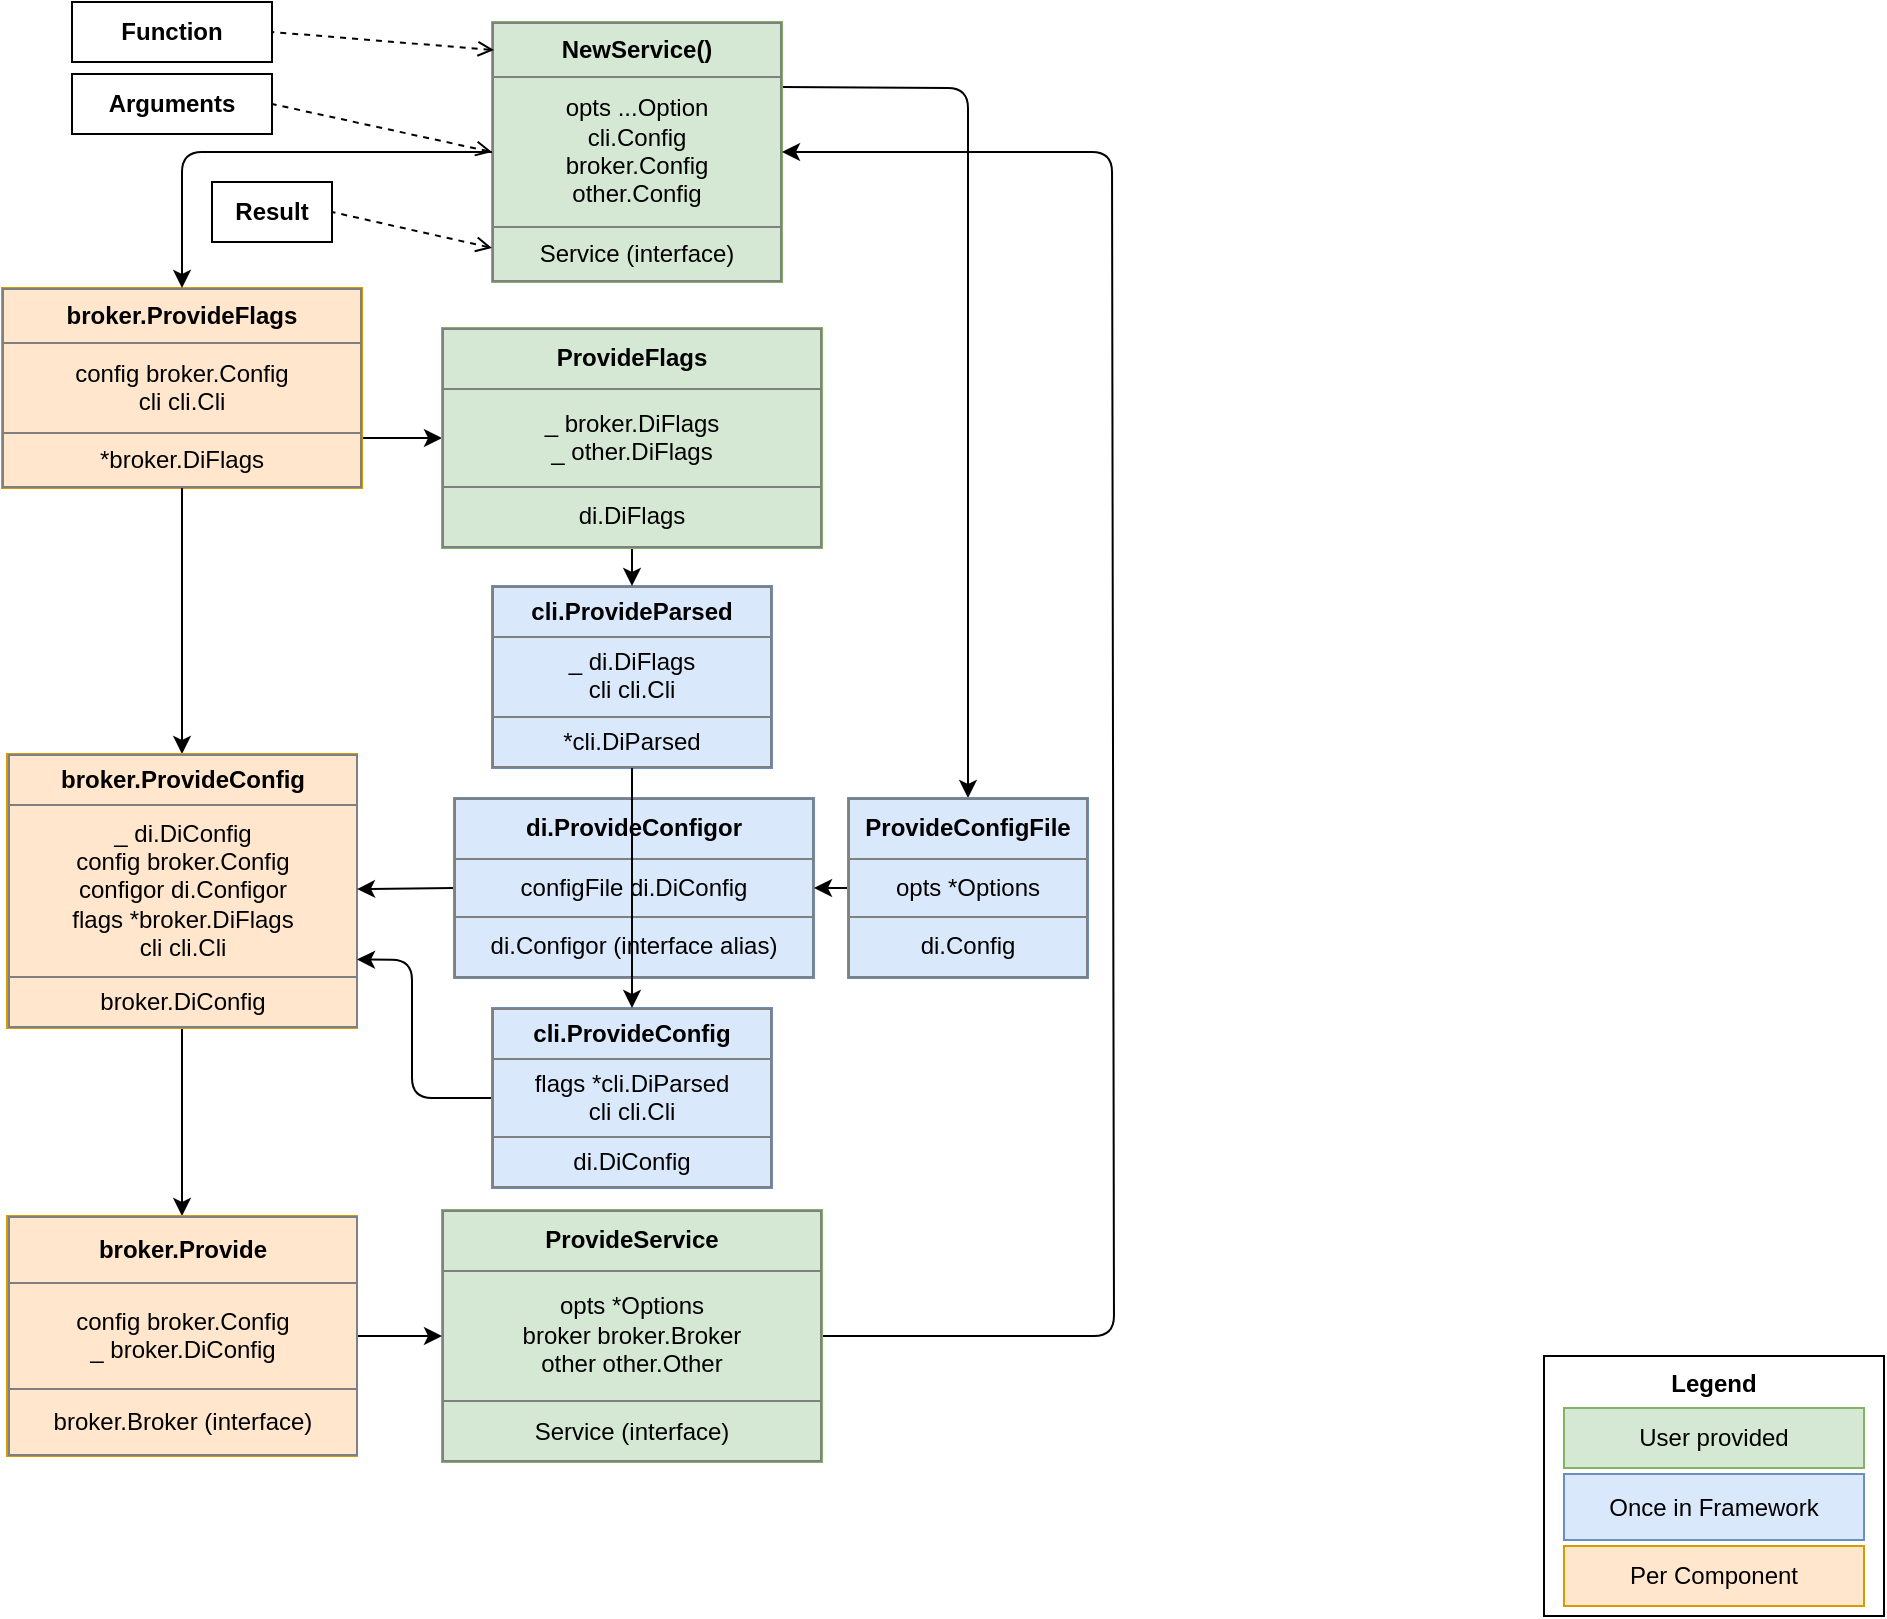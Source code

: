 <mxfile version="20.4.1" type="embed">
    <diagram id="vMnfY-2Tbw0DXYRR_aYp" name="Seite-1">
        <mxGraphModel dx="957" dy="1309" grid="1" gridSize="10" guides="1" tooltips="1" connect="1" arrows="1" fold="1" page="1" pageScale="1" pageWidth="1169" pageHeight="827" math="0" shadow="0">
            <root>
                <mxCell id="0"/>
                <mxCell id="1" parent="0"/>
                <mxCell id="122" style="edgeStyle=none;html=1;exitX=1;exitY=0.25;exitDx=0;exitDy=0;entryX=0.5;entryY=0;entryDx=0;entryDy=0;" parent="1" source="4" target="120" edge="1">
                    <mxGeometry relative="1" as="geometry">
                        <Array as="points">
                            <mxPoint x="708" y="-767"/>
                        </Array>
                    </mxGeometry>
                </mxCell>
                <mxCell id="145" style="edgeStyle=none;html=1;exitX=0;exitY=0.5;exitDx=0;exitDy=0;entryX=1;entryY=0.5;entryDx=0;entryDy=0;startArrow=open;startFill=0;endArrow=none;endFill=0;dashed=1;" parent="1" source="4" target="144" edge="1">
                    <mxGeometry relative="1" as="geometry"/>
                </mxCell>
                <mxCell id="4" value="&lt;table border=&quot;1&quot; width=&quot;100%&quot; height=&quot;100%&quot; cellpadding=&quot;4&quot; style=&quot;width: 100%; height: 100%; border-collapse: collapse;&quot;&gt;&lt;tbody&gt;&lt;tr&gt;&lt;th align=&quot;center&quot;&gt;&lt;b&gt;NewService()&lt;/b&gt;&lt;/th&gt;&lt;/tr&gt;&lt;tr&gt;&lt;td align=&quot;center&quot;&gt;opts ...Option&lt;br&gt;cli.Config&lt;br&gt;broker.Config&lt;br&gt;other.Config&lt;br&gt;&lt;/td&gt;&lt;/tr&gt;&lt;tr&gt;&lt;td style=&quot;text-align: center;&quot;&gt;Service (interface)&lt;/td&gt;&lt;/tr&gt;&lt;/tbody&gt;&lt;/table&gt;" style="text;html=1;strokeColor=#82b366;fillColor=#d5e8d4;overflow=fill;" parent="1" vertex="1">
                    <mxGeometry x="470" y="-800" width="145" height="130" as="geometry"/>
                </mxCell>
                <mxCell id="6" value="&lt;table border=&quot;1&quot; width=&quot;100%&quot; height=&quot;100%&quot; cellpadding=&quot;4&quot; style=&quot;width: 100%; height: 100%; border-collapse: collapse;&quot;&gt;&lt;tbody&gt;&lt;tr&gt;&lt;th align=&quot;center&quot;&gt;cli.ProvideParsed&lt;/th&gt;&lt;/tr&gt;&lt;tr&gt;&lt;td align=&quot;center&quot;&gt;_ di.DiFlags&lt;br&gt;cli cli.Cli&lt;br&gt;&lt;/td&gt;&lt;/tr&gt;&lt;tr&gt;&lt;td align=&quot;center&quot;&gt;*cli.DiParsed&lt;br&gt;&lt;/td&gt;&lt;/tr&gt;&lt;/tbody&gt;&lt;/table&gt;" style="text;html=1;strokeColor=#6c8ebf;fillColor=#dae8fc;overflow=fill;" parent="1" vertex="1">
                    <mxGeometry x="470" y="-518" width="140" height="91" as="geometry"/>
                </mxCell>
                <mxCell id="100" style="edgeStyle=none;html=1;exitX=1;exitY=0.5;exitDx=0;exitDy=0;" parent="1" source="8" target="4" edge="1">
                    <mxGeometry relative="1" as="geometry">
                        <mxPoint x="626" y="-691.97" as="targetPoint"/>
                        <Array as="points">
                            <mxPoint x="781" y="-143"/>
                            <mxPoint x="780" y="-735"/>
                        </Array>
                        <mxPoint x="646" y="-143" as="sourcePoint"/>
                    </mxGeometry>
                </mxCell>
                <mxCell id="8" value="&lt;table border=&quot;1&quot; width=&quot;100%&quot; height=&quot;100%&quot; cellpadding=&quot;4&quot; style=&quot;width: 100%; height: 100%; border-collapse: collapse;&quot;&gt;&lt;tbody&gt;&lt;tr&gt;&lt;th align=&quot;center&quot;&gt;ProvideService&lt;/th&gt;&lt;/tr&gt;&lt;tr&gt;&lt;td align=&quot;center&quot;&gt;opts *Options&lt;br&gt;broker broker.Broker&lt;br&gt;other other.Other&lt;br&gt;&lt;/td&gt;&lt;/tr&gt;&lt;tr&gt;&lt;td align=&quot;center&quot;&gt;Service (interface)&lt;br&gt;&lt;/td&gt;&lt;/tr&gt;&lt;/tbody&gt;&lt;/table&gt;" style="text;html=1;strokeColor=#82b366;fillColor=#d5e8d4;overflow=fill;" parent="1" vertex="1">
                    <mxGeometry x="445" y="-206" width="190" height="126" as="geometry"/>
                </mxCell>
                <mxCell id="93" style="edgeStyle=none;html=1;exitX=1;exitY=0.75;exitDx=0;exitDy=0;entryX=0;entryY=0.5;entryDx=0;entryDy=0;" parent="1" source="24" target="31" edge="1">
                    <mxGeometry relative="1" as="geometry"/>
                </mxCell>
                <mxCell id="24" value="&lt;table border=&quot;1&quot; width=&quot;100%&quot; height=&quot;100%&quot; cellpadding=&quot;4&quot; style=&quot;width: 100%; height: 100%; border-collapse: collapse;&quot;&gt;&lt;tbody&gt;&lt;tr&gt;&lt;th align=&quot;center&quot;&gt;broker.ProvideFlags&lt;/th&gt;&lt;/tr&gt;&lt;tr&gt;&lt;td align=&quot;center&quot;&gt;config broker.Config&lt;br&gt;cli cli.Cli&lt;/td&gt;&lt;/tr&gt;&lt;tr&gt;&lt;td align=&quot;center&quot;&gt;*broker.DiFlags&lt;br&gt;&lt;/td&gt;&lt;/tr&gt;&lt;/tbody&gt;&lt;/table&gt;" style="text;html=1;strokeColor=#d79b00;fillColor=#ffe6cc;overflow=fill;" parent="1" vertex="1">
                    <mxGeometry x="225" y="-667" width="180" height="100" as="geometry"/>
                </mxCell>
                <mxCell id="60" style="edgeStyle=none;html=1;exitX=0.5;exitY=1;exitDx=0;exitDy=0;startArrow=none;startFill=0;endArrow=classic;endFill=1;" parent="1" source="31" target="6" edge="1">
                    <mxGeometry relative="1" as="geometry"/>
                </mxCell>
                <mxCell id="31" value="&lt;table border=&quot;1&quot; width=&quot;100%&quot; height=&quot;100%&quot; cellpadding=&quot;4&quot; style=&quot;width: 100%; height: 100%; border-collapse: collapse;&quot;&gt;&lt;tbody&gt;&lt;tr&gt;&lt;th align=&quot;center&quot;&gt;ProvideFlags&lt;/th&gt;&lt;/tr&gt;&lt;tr&gt;&lt;td align=&quot;center&quot;&gt;_ broker.DiFlags&lt;br&gt;_ other.DiFlags&lt;/td&gt;&lt;/tr&gt;&lt;tr&gt;&lt;td align=&quot;center&quot;&gt;di.DiFlags&lt;br&gt;&lt;/td&gt;&lt;/tr&gt;&lt;/tbody&gt;&lt;/table&gt;" style="text;html=1;strokeColor=#82b366;fillColor=#d5e8d4;overflow=fill;" parent="1" vertex="1">
                    <mxGeometry x="445" y="-647" width="190" height="110" as="geometry"/>
                </mxCell>
                <mxCell id="114" style="edgeStyle=none;html=1;exitX=0.5;exitY=0;exitDx=0;exitDy=0;entryX=0.5;entryY=1;entryDx=0;entryDy=0;startArrow=classic;startFill=1;endArrow=none;endFill=0;" parent="1" source="42" target="24" edge="1">
                    <mxGeometry relative="1" as="geometry"/>
                </mxCell>
                <mxCell id="127" style="edgeStyle=none;html=1;exitX=0.5;exitY=1;exitDx=0;exitDy=0;" parent="1" source="42" target="102" edge="1">
                    <mxGeometry relative="1" as="geometry"/>
                </mxCell>
                <mxCell id="42" value="&lt;table border=&quot;1&quot; width=&quot;100%&quot; height=&quot;100%&quot; cellpadding=&quot;4&quot; style=&quot;width: 100%; height: 100%; border-collapse: collapse;&quot;&gt;&lt;tbody&gt;&lt;tr&gt;&lt;th align=&quot;center&quot;&gt;broker.ProvideConfig&lt;/th&gt;&lt;/tr&gt;&lt;tr&gt;&lt;td align=&quot;center&quot;&gt;_ di.DiConfig&lt;br&gt;config broker.Config&lt;br&gt;configor di.Configor&lt;br&gt;flags *broker.DiFlags&lt;br&gt;cli cli.Cli&lt;/td&gt;&lt;/tr&gt;&lt;tr&gt;&lt;td align=&quot;center&quot;&gt;broker.DiConfig&lt;br&gt;&lt;/td&gt;&lt;/tr&gt;&lt;/tbody&gt;&lt;/table&gt;" style="text;html=1;strokeColor=#d79b00;fillColor=#ffe6cc;overflow=fill;" parent="1" vertex="1">
                    <mxGeometry x="227.5" y="-434" width="175" height="137" as="geometry"/>
                </mxCell>
                <mxCell id="125" style="edgeStyle=none;html=1;exitX=0;exitY=0.5;exitDx=0;exitDy=0;" parent="1" source="78" target="42" edge="1">
                    <mxGeometry relative="1" as="geometry"/>
                </mxCell>
                <mxCell id="78" value="&lt;table border=&quot;1&quot; width=&quot;100%&quot; height=&quot;100%&quot; cellpadding=&quot;4&quot; style=&quot;width: 100%; height: 100%; border-collapse: collapse;&quot;&gt;&lt;tbody&gt;&lt;tr&gt;&lt;th align=&quot;center&quot;&gt;di.ProvideConfigor&lt;/th&gt;&lt;/tr&gt;&lt;tr&gt;&lt;td align=&quot;center&quot;&gt;configFile di.DiConfig&lt;br&gt;&lt;/td&gt;&lt;/tr&gt;&lt;tr&gt;&lt;td align=&quot;center&quot;&gt;di.Configor (interface alias)&lt;/td&gt;&lt;/tr&gt;&lt;/tbody&gt;&lt;/table&gt;" style="text;html=1;strokeColor=#6c8ebf;fillColor=#dae8fc;overflow=fill;" parent="1" vertex="1">
                    <mxGeometry x="451" y="-412" width="180" height="90" as="geometry"/>
                </mxCell>
                <mxCell id="86" style="edgeStyle=none;html=1;exitX=0;exitY=0.5;exitDx=0;exitDy=0;entryX=0.5;entryY=0;entryDx=0;entryDy=0;" parent="1" source="4" target="24" edge="1">
                    <mxGeometry relative="1" as="geometry">
                        <mxPoint x="315" y="-715" as="sourcePoint"/>
                        <Array as="points">
                            <mxPoint x="315" y="-735"/>
                        </Array>
                    </mxGeometry>
                </mxCell>
                <mxCell id="104" style="edgeStyle=none;html=1;exitX=1;exitY=0.5;exitDx=0;exitDy=0;entryX=0;entryY=0.5;entryDx=0;entryDy=0;" parent="1" source="102" target="8" edge="1">
                    <mxGeometry relative="1" as="geometry"/>
                </mxCell>
                <mxCell id="102" value="&lt;table border=&quot;1&quot; width=&quot;100%&quot; height=&quot;100%&quot; cellpadding=&quot;4&quot; style=&quot;width: 100%; height: 100%; border-collapse: collapse;&quot;&gt;&lt;tbody&gt;&lt;tr&gt;&lt;th align=&quot;center&quot;&gt;broker.Provide&lt;/th&gt;&lt;/tr&gt;&lt;tr&gt;&lt;td align=&quot;center&quot;&gt;config broker.Config&lt;br&gt;_ broker.DiConfig&lt;br&gt;&lt;/td&gt;&lt;/tr&gt;&lt;tr&gt;&lt;td align=&quot;center&quot;&gt;broker.Broker (interface)&lt;br&gt;&lt;/td&gt;&lt;/tr&gt;&lt;/tbody&gt;&lt;/table&gt;" style="text;html=1;strokeColor=#d79b00;fillColor=#ffe6cc;overflow=fill;" parent="1" vertex="1">
                    <mxGeometry x="227.5" y="-203" width="175" height="120" as="geometry"/>
                </mxCell>
                <mxCell id="123" style="edgeStyle=none;html=1;exitX=0;exitY=0.5;exitDx=0;exitDy=0;entryX=1;entryY=0.75;entryDx=0;entryDy=0;" parent="1" source="115" target="42" edge="1">
                    <mxGeometry relative="1" as="geometry">
                        <mxPoint x="410" y="-200" as="targetPoint"/>
                        <Array as="points">
                            <mxPoint x="430" y="-262"/>
                            <mxPoint x="430" y="-331"/>
                        </Array>
                    </mxGeometry>
                </mxCell>
                <mxCell id="115" value="&lt;table border=&quot;1&quot; width=&quot;100%&quot; height=&quot;100%&quot; cellpadding=&quot;4&quot; style=&quot;width: 100%; height: 100%; border-collapse: collapse;&quot;&gt;&lt;tbody&gt;&lt;tr&gt;&lt;th align=&quot;center&quot;&gt;cli.ProvideConfig&lt;/th&gt;&lt;/tr&gt;&lt;tr&gt;&lt;td align=&quot;center&quot;&gt;flags *cli.DiParsed&lt;br&gt;cli cli.Cli&lt;br&gt;&lt;/td&gt;&lt;/tr&gt;&lt;tr&gt;&lt;td align=&quot;center&quot;&gt;di.DiConfig&lt;br&gt;&lt;/td&gt;&lt;/tr&gt;&lt;/tbody&gt;&lt;/table&gt;" style="text;html=1;strokeColor=#6c8ebf;fillColor=#dae8fc;overflow=fill;" parent="1" vertex="1">
                    <mxGeometry x="470" y="-307" width="140" height="90" as="geometry"/>
                </mxCell>
                <mxCell id="126" style="edgeStyle=none;html=1;exitX=0;exitY=0.5;exitDx=0;exitDy=0;entryX=1;entryY=0.5;entryDx=0;entryDy=0;" parent="1" source="120" target="78" edge="1">
                    <mxGeometry relative="1" as="geometry"/>
                </mxCell>
                <mxCell id="120" value="&lt;table border=&quot;1&quot; width=&quot;100%&quot; height=&quot;100%&quot; cellpadding=&quot;4&quot; style=&quot;width: 100%; height: 100%; border-collapse: collapse;&quot;&gt;&lt;tbody&gt;&lt;tr&gt;&lt;th align=&quot;center&quot;&gt;ProvideConfigFile&lt;/th&gt;&lt;/tr&gt;&lt;tr&gt;&lt;td align=&quot;center&quot;&gt;opts *Options&lt;br&gt;&lt;/td&gt;&lt;/tr&gt;&lt;tr&gt;&lt;td align=&quot;center&quot;&gt;di.Config&lt;/td&gt;&lt;/tr&gt;&lt;/tbody&gt;&lt;/table&gt;" style="text;html=1;strokeColor=#6c8ebf;fillColor=#dae8fc;overflow=fill;" parent="1" vertex="1">
                    <mxGeometry x="648" y="-412" width="120" height="90" as="geometry"/>
                </mxCell>
                <mxCell id="119" style="edgeStyle=none;html=1;exitX=0.5;exitY=1;exitDx=0;exitDy=0;entryX=0.5;entryY=0;entryDx=0;entryDy=0;" parent="1" source="6" target="115" edge="1">
                    <mxGeometry relative="1" as="geometry"/>
                </mxCell>
                <mxCell id="142" value="&lt;b&gt;Function&lt;/b&gt;" style="text;html=1;strokeColor=default;fillColor=none;align=center;verticalAlign=middle;whiteSpace=wrap;rounded=0;" parent="1" vertex="1">
                    <mxGeometry x="260" y="-810" width="100" height="30" as="geometry"/>
                </mxCell>
                <mxCell id="143" value="" style="endArrow=none;html=1;entryX=1;entryY=0.5;entryDx=0;entryDy=0;exitX=0.007;exitY=0.108;exitDx=0;exitDy=0;exitPerimeter=0;startArrow=open;startFill=0;endFill=0;dashed=1;" parent="1" source="4" target="142" edge="1">
                    <mxGeometry width="50" height="50" relative="1" as="geometry">
                        <mxPoint x="710" y="-330" as="sourcePoint"/>
                        <mxPoint x="760" y="-380" as="targetPoint"/>
                    </mxGeometry>
                </mxCell>
                <mxCell id="144" value="&lt;b&gt;Arguments&lt;/b&gt;" style="text;html=1;strokeColor=default;fillColor=none;align=center;verticalAlign=middle;whiteSpace=wrap;rounded=0;" parent="1" vertex="1">
                    <mxGeometry x="260" y="-774" width="100" height="30" as="geometry"/>
                </mxCell>
                <mxCell id="146" value="Result" style="text;html=1;strokeColor=default;fillColor=none;align=center;verticalAlign=middle;whiteSpace=wrap;rounded=0;fontStyle=1" parent="1" vertex="1">
                    <mxGeometry x="330" y="-720" width="60" height="30" as="geometry"/>
                </mxCell>
                <mxCell id="148" value="" style="endArrow=none;html=1;exitX=0;exitY=0.869;exitDx=0;exitDy=0;exitPerimeter=0;entryX=1;entryY=0.5;entryDx=0;entryDy=0;startArrow=open;startFill=0;endFill=0;dashed=1;" parent="1" source="4" target="146" edge="1">
                    <mxGeometry width="50" height="50" relative="1" as="geometry">
                        <mxPoint x="390" y="-680" as="sourcePoint"/>
                        <mxPoint x="440" y="-730" as="targetPoint"/>
                    </mxGeometry>
                </mxCell>
                <mxCell id="149" value="&lt;b&gt;Legend&lt;/b&gt;" style="rounded=0;whiteSpace=wrap;html=1;strokeColor=default;align=center;verticalAlign=top;" parent="1" vertex="1">
                    <mxGeometry x="996" y="-133" width="170" height="130" as="geometry"/>
                </mxCell>
                <mxCell id="150" value="User provided" style="rounded=0;whiteSpace=wrap;html=1;strokeColor=#82b366;fillColor=#d5e8d4;" parent="1" vertex="1">
                    <mxGeometry x="1006" y="-107" width="150" height="30" as="geometry"/>
                </mxCell>
                <mxCell id="151" value="Once in Framework" style="rounded=0;whiteSpace=wrap;html=1;strokeColor=#6c8ebf;fillColor=#dae8fc;" parent="1" vertex="1">
                    <mxGeometry x="1006" y="-74" width="150" height="33" as="geometry"/>
                </mxCell>
                <mxCell id="152" value="Per Component" style="rounded=0;whiteSpace=wrap;html=1;strokeColor=#d79b00;fillColor=#ffe6cc;" parent="1" vertex="1">
                    <mxGeometry x="1006" y="-38" width="150" height="30" as="geometry"/>
                </mxCell>
            </root>
        </mxGraphModel>
    </diagram>
</mxfile>